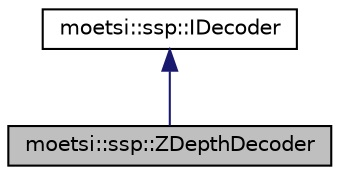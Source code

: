digraph "moetsi::ssp::ZDepthDecoder"
{
 // LATEX_PDF_SIZE
  edge [fontname="Helvetica",fontsize="10",labelfontname="Helvetica",labelfontsize="10"];
  node [fontname="Helvetica",fontsize="10",shape=record];
  Node1 [label="moetsi::ssp::ZDepthDecoder",height=0.2,width=0.4,color="black", fillcolor="grey75", style="filled", fontcolor="black",tooltip="ZDepthDecoder ZDepth format decoder."];
  Node2 -> Node1 [dir="back",color="midnightblue",fontsize="10",style="solid"];
  Node2 [label="moetsi::ssp::IDecoder",height=0.2,width=0.4,color="black", fillcolor="white", style="filled",URL="$classmoetsi_1_1ssp_1_1IDecoder.html",tooltip="IDecoder abstract decoder interface."];
}
